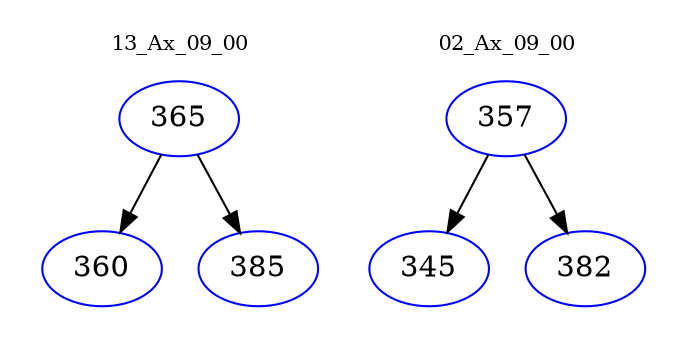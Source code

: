 digraph{
subgraph cluster_0 {
color = white
label = "13_Ax_09_00";
fontsize=10;
T0_365 [label="365", color="blue"]
T0_365 -> T0_360 [color="black"]
T0_360 [label="360", color="blue"]
T0_365 -> T0_385 [color="black"]
T0_385 [label="385", color="blue"]
}
subgraph cluster_1 {
color = white
label = "02_Ax_09_00";
fontsize=10;
T1_357 [label="357", color="blue"]
T1_357 -> T1_345 [color="black"]
T1_345 [label="345", color="blue"]
T1_357 -> T1_382 [color="black"]
T1_382 [label="382", color="blue"]
}
}
